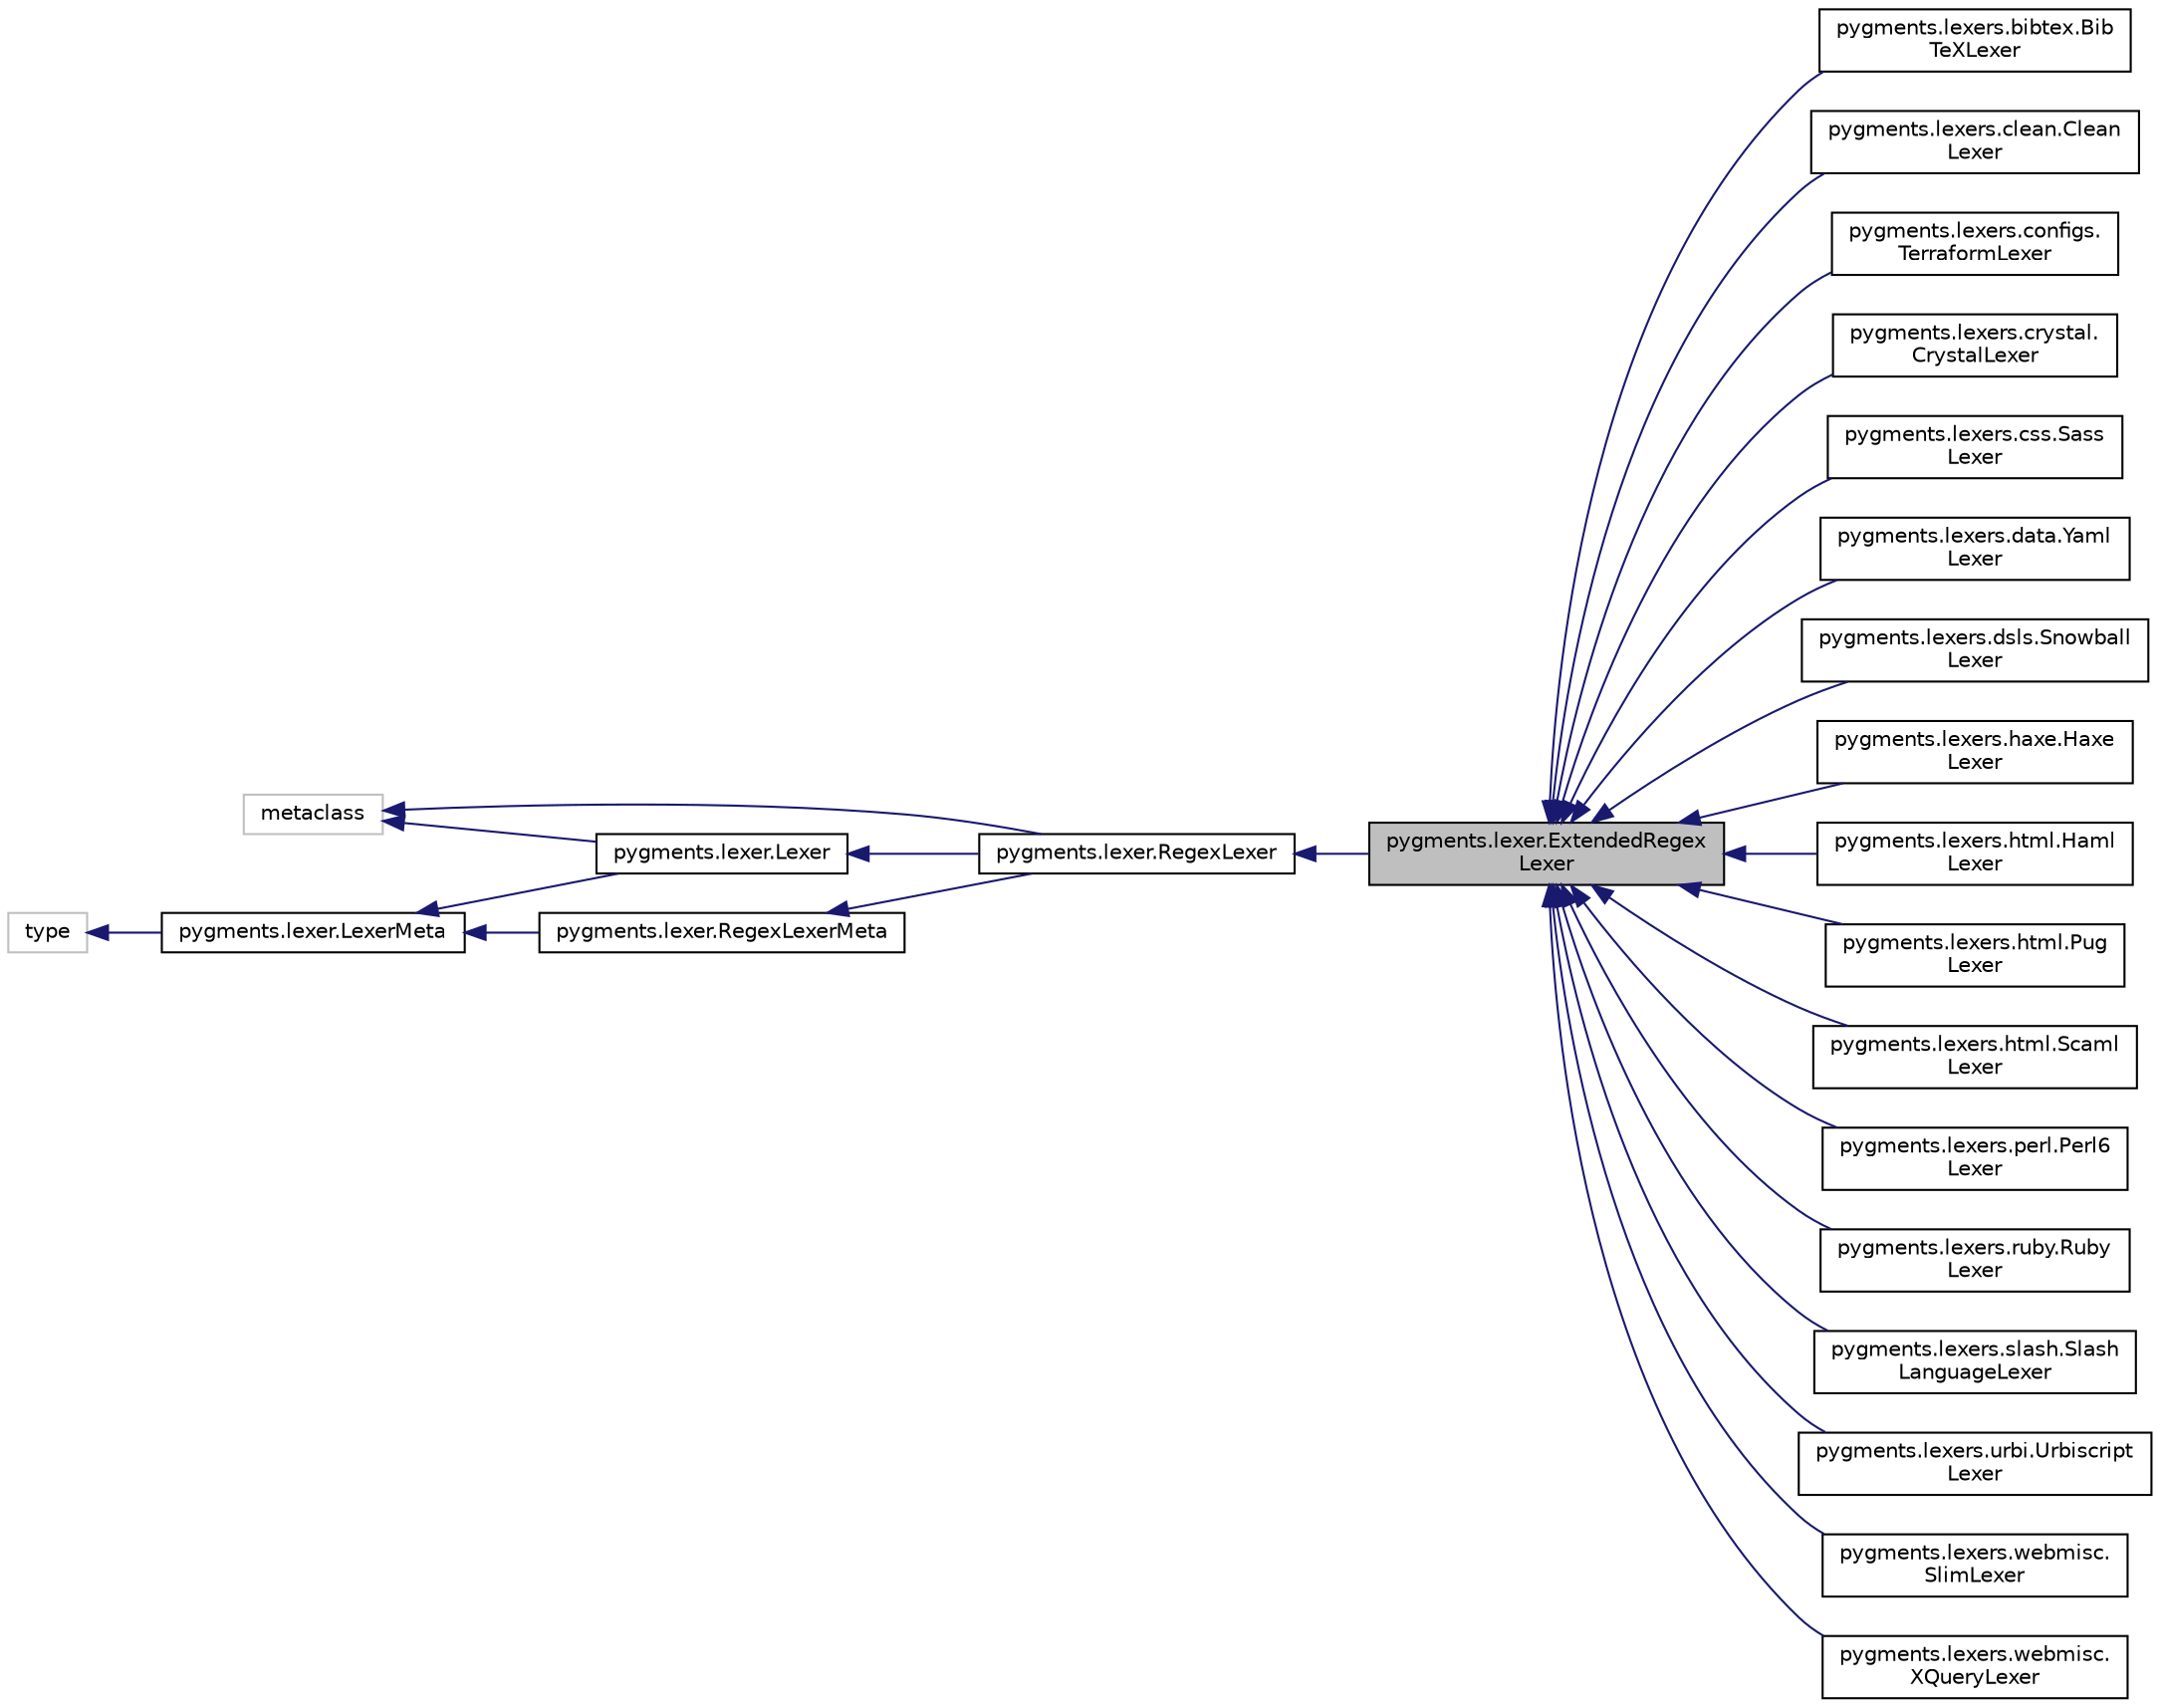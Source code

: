 digraph "pygments.lexer.ExtendedRegexLexer"
{
 // LATEX_PDF_SIZE
  edge [fontname="Helvetica",fontsize="10",labelfontname="Helvetica",labelfontsize="10"];
  node [fontname="Helvetica",fontsize="10",shape=record];
  rankdir="LR";
  Node1 [label="pygments.lexer.ExtendedRegex\lLexer",height=0.2,width=0.4,color="black", fillcolor="grey75", style="filled", fontcolor="black",tooltip=" "];
  Node2 -> Node1 [dir="back",color="midnightblue",fontsize="10",style="solid",fontname="Helvetica"];
  Node2 [label="pygments.lexer.RegexLexer",height=0.2,width=0.4,color="black", fillcolor="white", style="filled",URL="$classpygments_1_1lexer_1_1RegexLexer.html",tooltip=" "];
  Node3 -> Node2 [dir="back",color="midnightblue",fontsize="10",style="solid",fontname="Helvetica"];
  Node3 [label="pygments.lexer.Lexer",height=0.2,width=0.4,color="black", fillcolor="white", style="filled",URL="$classpygments_1_1lexer_1_1Lexer.html",tooltip=" "];
  Node4 -> Node3 [dir="back",color="midnightblue",fontsize="10",style="solid",fontname="Helvetica"];
  Node4 [label="metaclass",height=0.2,width=0.4,color="grey75", fillcolor="white", style="filled",tooltip=" "];
  Node5 -> Node3 [dir="back",color="midnightblue",fontsize="10",style="solid",fontname="Helvetica"];
  Node5 [label="pygments.lexer.LexerMeta",height=0.2,width=0.4,color="black", fillcolor="white", style="filled",URL="$classpygments_1_1lexer_1_1LexerMeta.html",tooltip=" "];
  Node6 -> Node5 [dir="back",color="midnightblue",fontsize="10",style="solid",fontname="Helvetica"];
  Node6 [label="type",height=0.2,width=0.4,color="grey75", fillcolor="white", style="filled",tooltip=" "];
  Node4 -> Node2 [dir="back",color="midnightblue",fontsize="10",style="solid",fontname="Helvetica"];
  Node7 -> Node2 [dir="back",color="midnightblue",fontsize="10",style="solid",fontname="Helvetica"];
  Node7 [label="pygments.lexer.RegexLexerMeta",height=0.2,width=0.4,color="black", fillcolor="white", style="filled",URL="$classpygments_1_1lexer_1_1RegexLexerMeta.html",tooltip=" "];
  Node5 -> Node7 [dir="back",color="midnightblue",fontsize="10",style="solid",fontname="Helvetica"];
  Node1 -> Node8 [dir="back",color="midnightblue",fontsize="10",style="solid",fontname="Helvetica"];
  Node8 [label="pygments.lexers.bibtex.Bib\lTeXLexer",height=0.2,width=0.4,color="black", fillcolor="white", style="filled",URL="$classpygments_1_1lexers_1_1bibtex_1_1BibTeXLexer.html",tooltip=" "];
  Node1 -> Node9 [dir="back",color="midnightblue",fontsize="10",style="solid",fontname="Helvetica"];
  Node9 [label="pygments.lexers.clean.Clean\lLexer",height=0.2,width=0.4,color="black", fillcolor="white", style="filled",URL="$classpygments_1_1lexers_1_1clean_1_1CleanLexer.html",tooltip=" "];
  Node1 -> Node10 [dir="back",color="midnightblue",fontsize="10",style="solid",fontname="Helvetica"];
  Node10 [label="pygments.lexers.configs.\lTerraformLexer",height=0.2,width=0.4,color="black", fillcolor="white", style="filled",URL="$classpygments_1_1lexers_1_1configs_1_1TerraformLexer.html",tooltip=" "];
  Node1 -> Node11 [dir="back",color="midnightblue",fontsize="10",style="solid",fontname="Helvetica"];
  Node11 [label="pygments.lexers.crystal.\lCrystalLexer",height=0.2,width=0.4,color="black", fillcolor="white", style="filled",URL="$classpygments_1_1lexers_1_1crystal_1_1CrystalLexer.html",tooltip=" "];
  Node1 -> Node12 [dir="back",color="midnightblue",fontsize="10",style="solid",fontname="Helvetica"];
  Node12 [label="pygments.lexers.css.Sass\lLexer",height=0.2,width=0.4,color="black", fillcolor="white", style="filled",URL="$classpygments_1_1lexers_1_1css_1_1SassLexer.html",tooltip=" "];
  Node1 -> Node13 [dir="back",color="midnightblue",fontsize="10",style="solid",fontname="Helvetica"];
  Node13 [label="pygments.lexers.data.Yaml\lLexer",height=0.2,width=0.4,color="black", fillcolor="white", style="filled",URL="$classpygments_1_1lexers_1_1data_1_1YamlLexer.html",tooltip=" "];
  Node1 -> Node14 [dir="back",color="midnightblue",fontsize="10",style="solid",fontname="Helvetica"];
  Node14 [label="pygments.lexers.dsls.Snowball\lLexer",height=0.2,width=0.4,color="black", fillcolor="white", style="filled",URL="$classpygments_1_1lexers_1_1dsls_1_1SnowballLexer.html",tooltip=" "];
  Node1 -> Node15 [dir="back",color="midnightblue",fontsize="10",style="solid",fontname="Helvetica"];
  Node15 [label="pygments.lexers.haxe.Haxe\lLexer",height=0.2,width=0.4,color="black", fillcolor="white", style="filled",URL="$classpygments_1_1lexers_1_1haxe_1_1HaxeLexer.html",tooltip=" "];
  Node1 -> Node16 [dir="back",color="midnightblue",fontsize="10",style="solid",fontname="Helvetica"];
  Node16 [label="pygments.lexers.html.Haml\lLexer",height=0.2,width=0.4,color="black", fillcolor="white", style="filled",URL="$classpygments_1_1lexers_1_1html_1_1HamlLexer.html",tooltip=" "];
  Node1 -> Node17 [dir="back",color="midnightblue",fontsize="10",style="solid",fontname="Helvetica"];
  Node17 [label="pygments.lexers.html.Pug\lLexer",height=0.2,width=0.4,color="black", fillcolor="white", style="filled",URL="$classpygments_1_1lexers_1_1html_1_1PugLexer.html",tooltip=" "];
  Node1 -> Node18 [dir="back",color="midnightblue",fontsize="10",style="solid",fontname="Helvetica"];
  Node18 [label="pygments.lexers.html.Scaml\lLexer",height=0.2,width=0.4,color="black", fillcolor="white", style="filled",URL="$classpygments_1_1lexers_1_1html_1_1ScamlLexer.html",tooltip=" "];
  Node1 -> Node19 [dir="back",color="midnightblue",fontsize="10",style="solid",fontname="Helvetica"];
  Node19 [label="pygments.lexers.perl.Perl6\lLexer",height=0.2,width=0.4,color="black", fillcolor="white", style="filled",URL="$classpygments_1_1lexers_1_1perl_1_1Perl6Lexer.html",tooltip=" "];
  Node1 -> Node20 [dir="back",color="midnightblue",fontsize="10",style="solid",fontname="Helvetica"];
  Node20 [label="pygments.lexers.ruby.Ruby\lLexer",height=0.2,width=0.4,color="black", fillcolor="white", style="filled",URL="$classpygments_1_1lexers_1_1ruby_1_1RubyLexer.html",tooltip=" "];
  Node1 -> Node21 [dir="back",color="midnightblue",fontsize="10",style="solid",fontname="Helvetica"];
  Node21 [label="pygments.lexers.slash.Slash\lLanguageLexer",height=0.2,width=0.4,color="black", fillcolor="white", style="filled",URL="$classpygments_1_1lexers_1_1slash_1_1SlashLanguageLexer.html",tooltip=" "];
  Node1 -> Node22 [dir="back",color="midnightblue",fontsize="10",style="solid",fontname="Helvetica"];
  Node22 [label="pygments.lexers.urbi.Urbiscript\lLexer",height=0.2,width=0.4,color="black", fillcolor="white", style="filled",URL="$classpygments_1_1lexers_1_1urbi_1_1UrbiscriptLexer.html",tooltip=" "];
  Node1 -> Node23 [dir="back",color="midnightblue",fontsize="10",style="solid",fontname="Helvetica"];
  Node23 [label="pygments.lexers.webmisc.\lSlimLexer",height=0.2,width=0.4,color="black", fillcolor="white", style="filled",URL="$classpygments_1_1lexers_1_1webmisc_1_1SlimLexer.html",tooltip=" "];
  Node1 -> Node24 [dir="back",color="midnightblue",fontsize="10",style="solid",fontname="Helvetica"];
  Node24 [label="pygments.lexers.webmisc.\lXQueryLexer",height=0.2,width=0.4,color="black", fillcolor="white", style="filled",URL="$classpygments_1_1lexers_1_1webmisc_1_1XQueryLexer.html",tooltip=" "];
}
